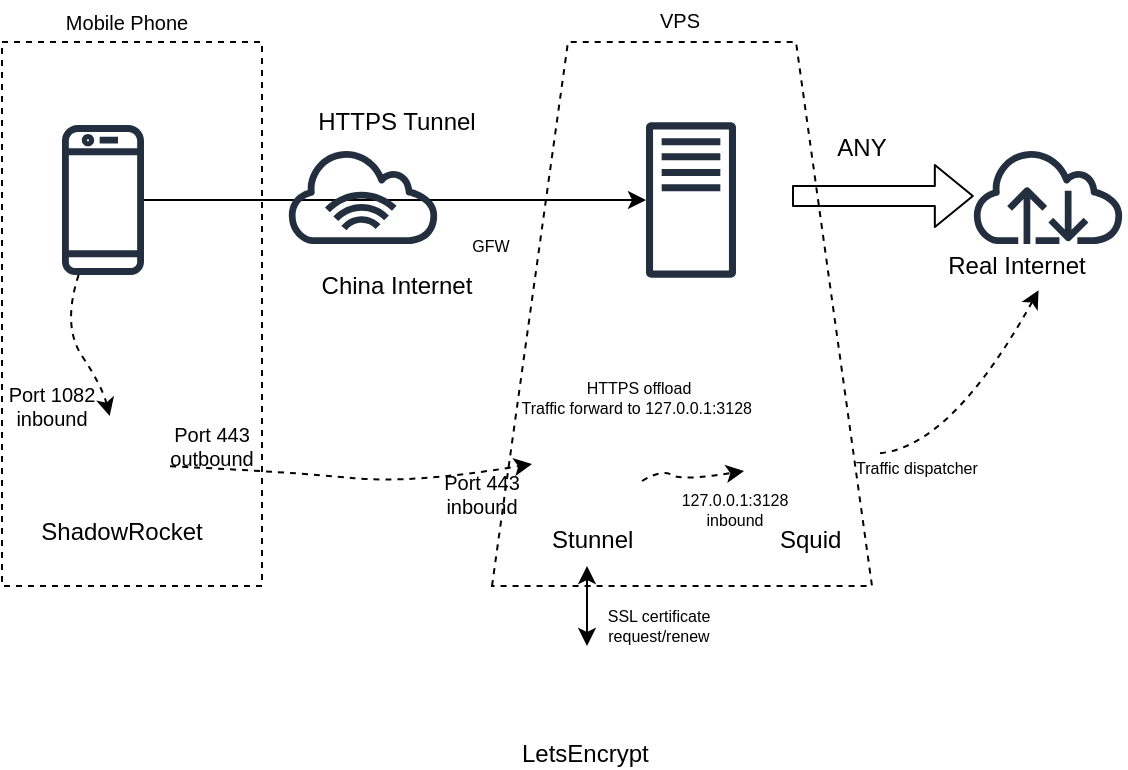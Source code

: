 <mxfile version="12.0.0" type="device" pages="1"><diagram id="Ht1M8jgEwFfnCIfOTk4-" name="Page-1"><mxGraphModel dx="721" dy="471" grid="1" gridSize="10" guides="1" tooltips="1" connect="1" arrows="1" fold="1" page="1" pageScale="1" pageWidth="1169" pageHeight="827" math="0" shadow="0"><root><mxCell id="0"/><mxCell id="1" parent="0"/><mxCell id="hQtNdSBxiPfhpdYBXX8l-47" value="" style="shape=trapezoid;perimeter=trapezoidPerimeter;whiteSpace=wrap;html=1;dashed=1;fillColor=none;fontSize=8;align=center;" vertex="1" parent="1"><mxGeometry x="500" y="158" width="190" height="272" as="geometry"/></mxCell><mxCell id="hQtNdSBxiPfhpdYBXX8l-46" value="" style="rounded=0;whiteSpace=wrap;html=1;fontSize=8;align=center;fillColor=none;dashed=1;" vertex="1" parent="1"><mxGeometry x="255" y="158" width="130" height="272" as="geometry"/></mxCell><mxCell id="hQtNdSBxiPfhpdYBXX8l-3" value="" style="shape=image;html=1;verticalAlign=top;verticalLabelPosition=bottom;labelBackgroundColor=#ffffff;imageAspect=0;aspect=fixed;image=https://cdn2.iconfinder.com/data/icons/vehicles-7/24/vehicles-08-128.png" vertex="1" parent="1"><mxGeometry x="291" y="345" width="48" height="48" as="geometry"/></mxCell><mxCell id="hQtNdSBxiPfhpdYBXX8l-5" value="" style="outlineConnect=0;fontColor=#232F3E;gradientColor=none;fillColor=#232F3E;strokeColor=none;dashed=0;verticalLabelPosition=bottom;verticalAlign=top;align=center;html=1;fontSize=12;fontStyle=0;aspect=fixed;pointerEvents=1;shape=mxgraph.aws4.mobile_client;" vertex="1" parent="1"><mxGeometry x="285" y="198" width="41" height="78" as="geometry"/></mxCell><mxCell id="hQtNdSBxiPfhpdYBXX8l-7" value="" style="outlineConnect=0;fontColor=#232F3E;gradientColor=none;fillColor=#232F3E;strokeColor=none;dashed=0;verticalLabelPosition=bottom;verticalAlign=top;align=center;html=1;fontSize=12;fontStyle=0;aspect=fixed;pointerEvents=1;shape=mxgraph.aws4.traditional_server;" vertex="1" parent="1"><mxGeometry x="577" y="198" width="45" height="78" as="geometry"/></mxCell><mxCell id="hQtNdSBxiPfhpdYBXX8l-9" value="" style="outlineConnect=0;fontColor=#232F3E;gradientColor=none;fillColor=#232F3E;strokeColor=none;dashed=0;verticalLabelPosition=bottom;verticalAlign=top;align=center;html=1;fontSize=12;fontStyle=0;aspect=fixed;pointerEvents=1;shape=mxgraph.aws4.internet;" vertex="1" parent="1"><mxGeometry x="739" y="211" width="78" height="48" as="geometry"/></mxCell><mxCell id="hQtNdSBxiPfhpdYBXX8l-12" value="" style="shape=image;html=1;verticalAlign=top;verticalLabelPosition=bottom;labelBackgroundColor=#ffffff;imageAspect=0;aspect=fixed;image=https://cdn1.iconfinder.com/data/icons/under-the-sea-7/128/01-squid-128.png" vertex="1" parent="1"><mxGeometry x="626" y="333" width="68" height="68" as="geometry"/></mxCell><mxCell id="hQtNdSBxiPfhpdYBXX8l-14" value="" style="shape=image;html=1;verticalAlign=top;verticalLabelPosition=bottom;labelBackgroundColor=#ffffff;imageAspect=0;aspect=fixed;image=https://cdn3.iconfinder.com/data/icons/logos-and-brands-adobe/512/120_Expedited_Ssl-128.png" vertex="1" parent="1"><mxGeometry x="526" y="348" width="48" height="48" as="geometry"/></mxCell><mxCell id="hQtNdSBxiPfhpdYBXX8l-15" value="" style="endArrow=classic;html=1;" edge="1" parent="1" source="hQtNdSBxiPfhpdYBXX8l-5" target="hQtNdSBxiPfhpdYBXX8l-7"><mxGeometry width="50" height="50" relative="1" as="geometry"><mxPoint x="300" y="239" as="sourcePoint"/><mxPoint x="630" y="239" as="targetPoint"/></mxGeometry></mxCell><mxCell id="hQtNdSBxiPfhpdYBXX8l-4" value="" style="outlineConnect=0;fontColor=#232F3E;gradientColor=none;fillColor=#232F3E;strokeColor=none;dashed=0;verticalLabelPosition=bottom;verticalAlign=top;align=center;html=1;fontSize=12;fontStyle=0;aspect=fixed;pointerEvents=1;shape=mxgraph.aws4.internet_alt1;" vertex="1" parent="1"><mxGeometry x="396.5" y="211" width="78" height="48" as="geometry"/></mxCell><mxCell id="hQtNdSBxiPfhpdYBXX8l-16" value="" style="shape=flexArrow;endArrow=classic;html=1;" edge="1" parent="1" target="hQtNdSBxiPfhpdYBXX8l-9"><mxGeometry width="50" height="50" relative="1" as="geometry"><mxPoint x="650" y="235" as="sourcePoint"/><mxPoint x="730" y="234" as="targetPoint"/></mxGeometry></mxCell><mxCell id="hQtNdSBxiPfhpdYBXX8l-18" value="HTTPS Tunnel" style="text;html=1;strokeColor=none;fillColor=none;align=center;verticalAlign=middle;whiteSpace=wrap;rounded=0;" vertex="1" parent="1"><mxGeometry x="410" y="188" width="85" height="20" as="geometry"/></mxCell><mxCell id="hQtNdSBxiPfhpdYBXX8l-19" value="ANY" style="text;html=1;strokeColor=none;fillColor=none;align=center;verticalAlign=middle;whiteSpace=wrap;rounded=0;" vertex="1" parent="1"><mxGeometry x="665" y="201" width="40" height="20" as="geometry"/></mxCell><mxCell id="hQtNdSBxiPfhpdYBXX8l-21" value="" style="curved=1;endArrow=classic;html=1;dashed=1;" edge="1" parent="1" source="hQtNdSBxiPfhpdYBXX8l-5" target="hQtNdSBxiPfhpdYBXX8l-3"><mxGeometry width="50" height="50" relative="1" as="geometry"><mxPoint x="295" y="290" as="sourcePoint"/><mxPoint x="225" y="470" as="targetPoint"/><Array as="points"><mxPoint x="285" y="300"/><mxPoint x="305" y="330"/></Array></mxGeometry></mxCell><mxCell id="hQtNdSBxiPfhpdYBXX8l-22" value="ShadowRocket" style="text;html=1;strokeColor=none;fillColor=none;align=center;verticalAlign=middle;whiteSpace=wrap;rounded=0;" vertex="1" parent="1"><mxGeometry x="295" y="393" width="40" height="20" as="geometry"/></mxCell><mxCell id="hQtNdSBxiPfhpdYBXX8l-27" value="Port 1082&lt;br style=&quot;font-size: 10px;&quot;&gt;inbound" style="text;html=1;strokeColor=none;fillColor=none;align=center;verticalAlign=middle;whiteSpace=wrap;rounded=0;fontSize=10;" vertex="1" parent="1"><mxGeometry x="255" y="330" width="50" height="20" as="geometry"/></mxCell><mxCell id="hQtNdSBxiPfhpdYBXX8l-28" value="" style="curved=1;endArrow=classic;html=1;dashed=1;" edge="1" parent="1" source="hQtNdSBxiPfhpdYBXX8l-3"><mxGeometry width="50" height="50" relative="1" as="geometry"><mxPoint x="380" y="379" as="sourcePoint"/><mxPoint x="520" y="369" as="targetPoint"/><Array as="points"><mxPoint x="400" y="373"/><mxPoint x="460" y="379"/></Array></mxGeometry></mxCell><mxCell id="hQtNdSBxiPfhpdYBXX8l-29" value="Port 443&lt;br style=&quot;font-size: 10px;&quot;&gt;outbound" style="text;html=1;strokeColor=none;fillColor=none;align=center;verticalAlign=middle;whiteSpace=wrap;rounded=0;fontSize=10;" vertex="1" parent="1"><mxGeometry x="335" y="350" width="50" height="19" as="geometry"/></mxCell><mxCell id="hQtNdSBxiPfhpdYBXX8l-31" value="Port 443&lt;br style=&quot;font-size: 10px&quot;&gt;inbound" style="text;html=1;strokeColor=none;fillColor=none;align=center;verticalAlign=middle;whiteSpace=wrap;rounded=0;fontSize=10;" vertex="1" parent="1"><mxGeometry x="470" y="374" width="50" height="19" as="geometry"/></mxCell><mxCell id="hQtNdSBxiPfhpdYBXX8l-33" value="" style="curved=1;endArrow=classic;html=1;dashed=1;" edge="1" parent="1" target="hQtNdSBxiPfhpdYBXX8l-12"><mxGeometry width="50" height="50" relative="1" as="geometry"><mxPoint x="575" y="377.5" as="sourcePoint"/><mxPoint x="615" y="367.5" as="targetPoint"/><Array as="points"><mxPoint x="585" y="371.5"/><mxPoint x="595" y="377.5"/></Array></mxGeometry></mxCell><mxCell id="hQtNdSBxiPfhpdYBXX8l-34" value="Stunnel" style="text;html=1;fontSize=12;" vertex="1" parent="1"><mxGeometry x="528" y="393" width="40" height="20" as="geometry"/></mxCell><mxCell id="hQtNdSBxiPfhpdYBXX8l-36" value="HTTPS offload&lt;br style=&quot;font-size: 8px;&quot;&gt;Traffic forward to 127.0.0.1:3128&amp;nbsp;" style="text;html=1;fontSize=8;align=center;" vertex="1" parent="1"><mxGeometry x="512.5" y="320" width="120" height="30" as="geometry"/></mxCell><mxCell id="hQtNdSBxiPfhpdYBXX8l-39" value="Squid" style="text;html=1;fontSize=12;" vertex="1" parent="1"><mxGeometry x="642" y="393" width="40" height="20" as="geometry"/></mxCell><mxCell id="hQtNdSBxiPfhpdYBXX8l-40" value="127.0.0.1:3128&lt;br&gt;inbound" style="text;html=1;fontSize=8;align=center;" vertex="1" parent="1"><mxGeometry x="586" y="376" width="70" height="30" as="geometry"/></mxCell><mxCell id="hQtNdSBxiPfhpdYBXX8l-41" value="" style="curved=1;endArrow=classic;html=1;dashed=1;entryX=0.627;entryY=1.107;entryDx=0;entryDy=0;entryPerimeter=0;" edge="1" parent="1" source="hQtNdSBxiPfhpdYBXX8l-12" target="hQtNdSBxiPfhpdYBXX8l-60"><mxGeometry width="50" height="50" relative="1" as="geometry"><mxPoint x="746.81" y="350" as="sourcePoint"/><mxPoint x="780" y="270" as="targetPoint"/><Array as="points"><mxPoint x="730" y="360"/></Array></mxGeometry></mxCell><mxCell id="hQtNdSBxiPfhpdYBXX8l-42" value="Mobile Phone" style="text;html=1;strokeColor=none;fillColor=none;align=center;verticalAlign=middle;whiteSpace=wrap;rounded=0;fontSize=10;" vertex="1" parent="1"><mxGeometry x="280" y="138" width="75" height="20" as="geometry"/></mxCell><mxCell id="hQtNdSBxiPfhpdYBXX8l-43" value="VPS" style="text;html=1;strokeColor=none;fillColor=none;align=center;verticalAlign=middle;whiteSpace=wrap;rounded=0;fontSize=10;" vertex="1" parent="1"><mxGeometry x="569" y="137" width="50" height="20" as="geometry"/></mxCell><mxCell id="hQtNdSBxiPfhpdYBXX8l-44" value="GFW" style="shape=image;html=1;verticalAlign=top;verticalLabelPosition=bottom;labelBackgroundColor=#ffffff;imageAspect=0;aspect=fixed;image=https://cdn0.iconfinder.com/data/icons/elysium-icons/24/Wall.png;fontSize=8;align=center;" vertex="1" parent="1"><mxGeometry x="484" y="220" width="29" height="29" as="geometry"/></mxCell><mxCell id="hQtNdSBxiPfhpdYBXX8l-45" value="Traffic dispatcher&amp;nbsp;" style="text;html=1;fontSize=8;" vertex="1" parent="1"><mxGeometry x="680" y="359.5" width="70" height="20" as="geometry"/></mxCell><mxCell id="hQtNdSBxiPfhpdYBXX8l-53" value="" style="shape=image;html=1;verticalAlign=top;verticalLabelPosition=bottom;labelBackgroundColor=#ffffff;imageAspect=0;aspect=fixed;image=https://cdn4.iconfinder.com/data/icons/education-free/512/education-school-learn-study-02-128.png;dashed=1;fillColor=none;fontSize=12;align=center;" vertex="1" parent="1"><mxGeometry x="524" y="460" width="47" height="47" as="geometry"/></mxCell><mxCell id="hQtNdSBxiPfhpdYBXX8l-56" value="" style="endArrow=classic;startArrow=classic;html=1;fontSize=12;" edge="1" parent="1" source="hQtNdSBxiPfhpdYBXX8l-53"><mxGeometry width="50" height="50" relative="1" as="geometry"><mxPoint x="547.5" y="460" as="sourcePoint"/><mxPoint x="547.5" y="420" as="targetPoint"/></mxGeometry></mxCell><mxCell id="hQtNdSBxiPfhpdYBXX8l-57" value="LetsEncrypt" style="text;html=1;fontSize=12;" vertex="1" parent="1"><mxGeometry x="513" y="500" width="40" height="20" as="geometry"/></mxCell><mxCell id="hQtNdSBxiPfhpdYBXX8l-58" value="SSL certificate &lt;br style=&quot;font-size: 8px;&quot;&gt;request/renew" style="text;html=1;strokeColor=none;fillColor=none;align=center;verticalAlign=middle;whiteSpace=wrap;rounded=0;fontSize=8;" vertex="1" parent="1"><mxGeometry x="547.5" y="440" width="71" height="19" as="geometry"/></mxCell><mxCell id="hQtNdSBxiPfhpdYBXX8l-59" value="China Internet" style="text;html=1;strokeColor=none;fillColor=none;align=center;verticalAlign=middle;whiteSpace=wrap;rounded=0;" vertex="1" parent="1"><mxGeometry x="410" y="270" width="85" height="20" as="geometry"/></mxCell><mxCell id="hQtNdSBxiPfhpdYBXX8l-60" value="Real Internet" style="text;html=1;strokeColor=none;fillColor=none;align=center;verticalAlign=middle;whiteSpace=wrap;rounded=0;" vertex="1" parent="1"><mxGeometry x="720" y="260" width="85" height="20" as="geometry"/></mxCell></root></mxGraphModel></diagram></mxfile>